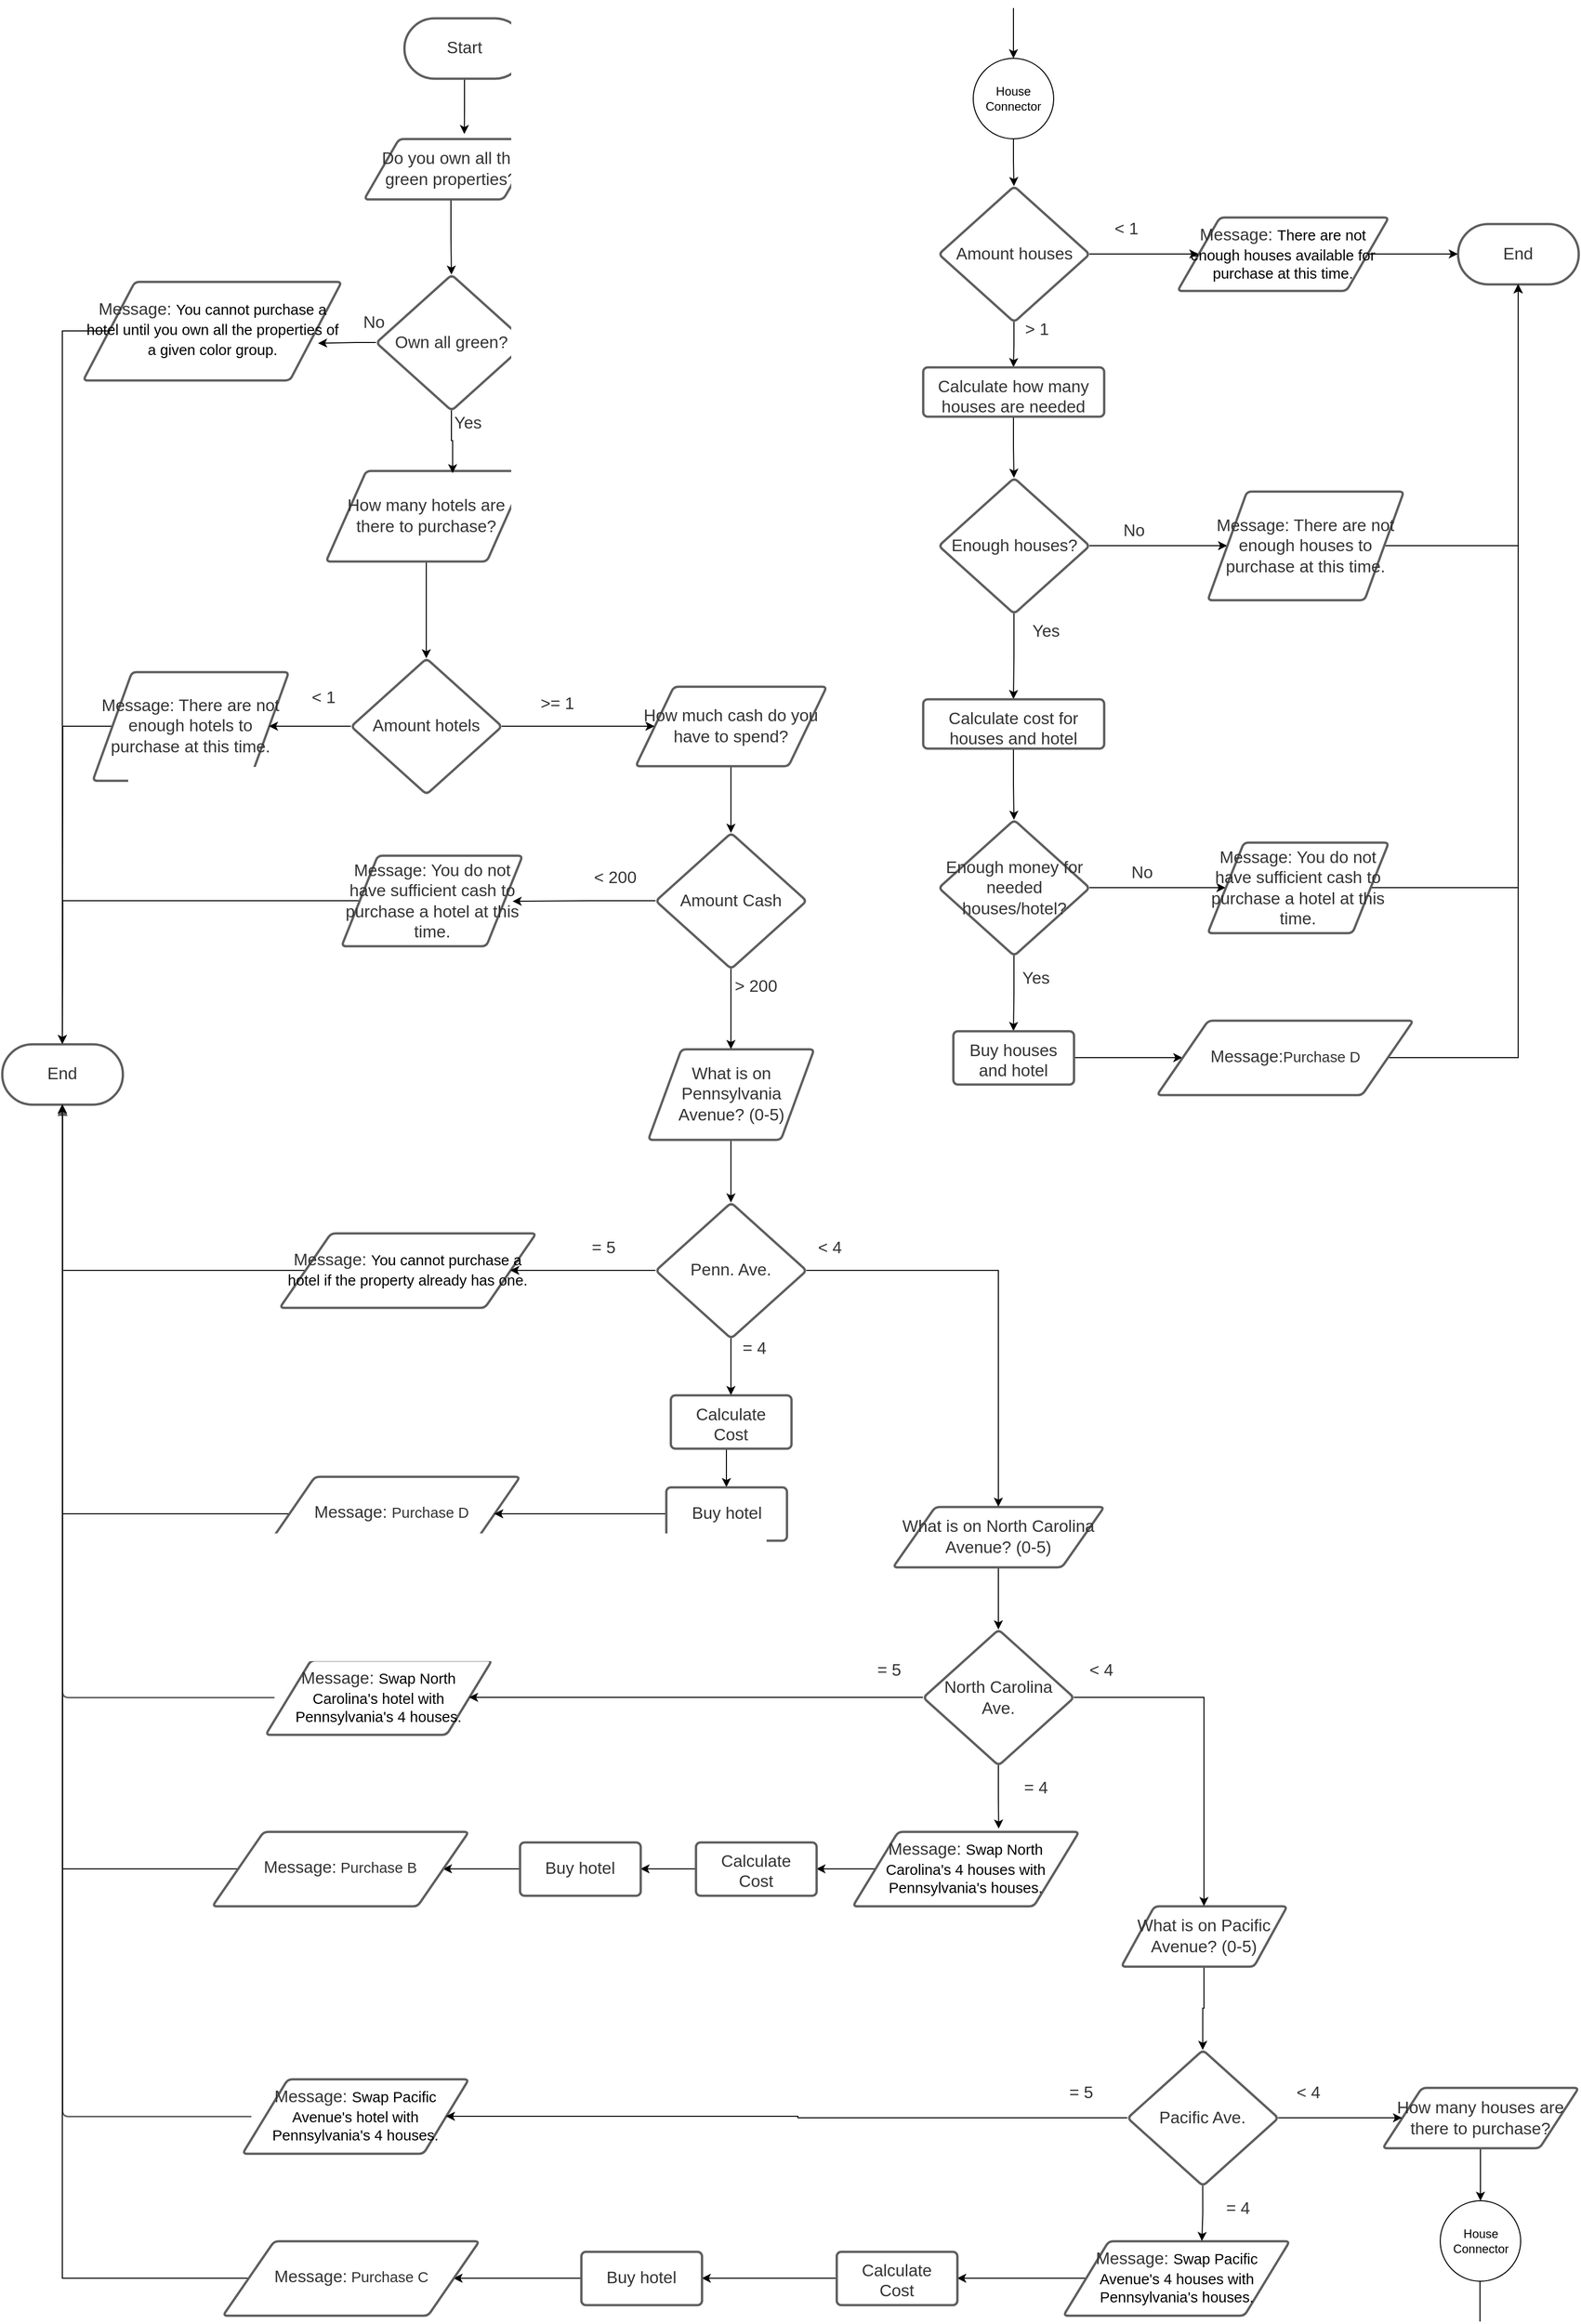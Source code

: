 <mxfile version="16.4.3" type="github">
  <diagram id="C5RBs43oDa-KdzZeNtuy" name="Page-1">
    <mxGraphModel dx="3195" dy="2537" grid="1" gridSize="10" guides="1" tooltips="1" connect="1" arrows="1" fold="1" page="1" pageScale="1" pageWidth="827" pageHeight="1169" math="0" shadow="0">
      <root>
        <mxCell id="WIyWlLk6GJQsqaUBKTNV-0" />
        <mxCell id="WIyWlLk6GJQsqaUBKTNV-1" parent="WIyWlLk6GJQsqaUBKTNV-0" />
        <mxCell id="KQ5omTvD-jRsE8OsYzOa-6" style="edgeStyle=orthogonalEdgeStyle;rounded=0;orthogonalLoop=1;jettySize=auto;html=1;exitX=0.5;exitY=1;exitDx=0;exitDy=0;entryX=0.577;entryY=-0.079;entryDx=0;entryDy=0;entryPerimeter=0;" edge="1" parent="WIyWlLk6GJQsqaUBKTNV-1" source="_lRPDXubaOkGiJBqrPie-2" target="_lRPDXubaOkGiJBqrPie-37">
          <mxGeometry relative="1" as="geometry" />
        </mxCell>
        <UserObject label="Start" lucidchartObjectId="~o4L6M-WGbOQ" id="_lRPDXubaOkGiJBqrPie-2">
          <mxCell style="html=1;overflow=block;blockSpacing=1;whiteSpace=wrap;rounded=1;arcSize=50;fontSize=16.7;fontColor=#333333;spacing=3.8;strokeColor=#5e5e5e;strokeOpacity=100;strokeWidth=2.3;" parent="WIyWlLk6GJQsqaUBKTNV-1" vertex="1">
            <mxGeometry x="410" y="-1140" width="120" height="60" as="geometry" />
          </mxCell>
        </UserObject>
        <mxCell id="KQ5omTvD-jRsE8OsYzOa-18" style="edgeStyle=orthogonalEdgeStyle;rounded=0;orthogonalLoop=1;jettySize=auto;html=1;exitX=0.5;exitY=1;exitDx=0;exitDy=0;entryX=0.5;entryY=0;entryDx=0;entryDy=0;" edge="1" parent="WIyWlLk6GJQsqaUBKTNV-1" source="_lRPDXubaOkGiJBqrPie-3" target="KQ5omTvD-jRsE8OsYzOa-13">
          <mxGeometry relative="1" as="geometry" />
        </mxCell>
        <UserObject label="How many hotels are there to purchase?" lucidchartObjectId="Rp4LjUylarVj" id="_lRPDXubaOkGiJBqrPie-3">
          <mxCell style="html=1;overflow=block;blockSpacing=1;whiteSpace=wrap;shape=parallelogram;perimeter=parallelogramPerimeter;anchorPointDirection=0;fontSize=16.7;fontColor=#333333;spacing=3.8;strokeColor=#5e5e5e;strokeOpacity=100;rounded=1;absoluteArcSize=1;arcSize=9;strokeWidth=2.3;" parent="WIyWlLk6GJQsqaUBKTNV-1" vertex="1">
            <mxGeometry x="332" y="-690" width="200" height="90" as="geometry" />
          </mxCell>
        </UserObject>
        <UserObject label="&amp;gt;= 1" lucidchartObjectId="Oq4LSkVbe2Wp" id="_lRPDXubaOkGiJBqrPie-5">
          <mxCell style="html=1;overflow=block;blockSpacing=1;whiteSpace=wrap;fontSize=16.7;fontColor=#333333;spacing=3.8;strokeOpacity=0;fillOpacity=0;rounded=1;absoluteArcSize=1;arcSize=9;fillColor=#ffffff;strokeWidth=2.3;" parent="WIyWlLk6GJQsqaUBKTNV-1" vertex="1">
            <mxGeometry x="525" y="-481" width="75" height="45" as="geometry" />
          </mxCell>
        </UserObject>
        <UserObject label="&amp;lt; 1" lucidchartObjectId="Wt4LL7ozciW3" id="_lRPDXubaOkGiJBqrPie-7">
          <mxCell style="html=1;overflow=block;blockSpacing=1;whiteSpace=wrap;fontSize=16.7;fontColor=#333333;spacing=3.8;strokeOpacity=0;fillOpacity=0;rounded=1;absoluteArcSize=1;arcSize=9;fillColor=#ffffff;strokeWidth=2.3;" parent="WIyWlLk6GJQsqaUBKTNV-1" vertex="1">
            <mxGeometry x="300" y="-487" width="60" height="45" as="geometry" />
          </mxCell>
        </UserObject>
        <mxCell id="KQ5omTvD-jRsE8OsYzOa-23" style="edgeStyle=orthogonalEdgeStyle;rounded=0;orthogonalLoop=1;jettySize=auto;html=1;exitX=0.5;exitY=1;exitDx=0;exitDy=0;entryX=0.5;entryY=0;entryDx=0;entryDy=0;" edge="1" parent="WIyWlLk6GJQsqaUBKTNV-1" source="_lRPDXubaOkGiJBqrPie-8" target="KQ5omTvD-jRsE8OsYzOa-20">
          <mxGeometry relative="1" as="geometry" />
        </mxCell>
        <UserObject label="How much cash do you have to spend?" lucidchartObjectId="Ou4Lvg8p30~v" id="_lRPDXubaOkGiJBqrPie-8">
          <mxCell style="html=1;overflow=block;blockSpacing=1;whiteSpace=wrap;shape=parallelogram;perimeter=parallelogramPerimeter;anchorPointDirection=0;fontSize=16.7;fontColor=#333333;spacing=3.8;strokeColor=#5e5e5e;strokeOpacity=100;rounded=1;absoluteArcSize=1;arcSize=9;strokeWidth=2.3;" parent="WIyWlLk6GJQsqaUBKTNV-1" vertex="1">
            <mxGeometry x="640" y="-475.5" width="190" height="79" as="geometry" />
          </mxCell>
        </UserObject>
        <mxCell id="KQ5omTvD-jRsE8OsYzOa-77" style="edgeStyle=orthogonalEdgeStyle;rounded=0;orthogonalLoop=1;jettySize=auto;html=1;exitX=0;exitY=0.5;exitDx=0;exitDy=0;" edge="1" parent="WIyWlLk6GJQsqaUBKTNV-1" source="_lRPDXubaOkGiJBqrPie-9">
          <mxGeometry relative="1" as="geometry">
            <mxPoint x="70" y="-110" as="targetPoint" />
          </mxGeometry>
        </mxCell>
        <UserObject label="Message: There are not enough hotels to purchase at this time. " lucidchartObjectId="Dv4LKWf5ZWHa" id="_lRPDXubaOkGiJBqrPie-9">
          <mxCell style="html=1;overflow=block;blockSpacing=1;whiteSpace=wrap;shape=parallelogram;perimeter=parallelogramPerimeter;anchorPointDirection=0;fontSize=16.7;fontColor=#333333;spacing=3.8;strokeColor=#5e5e5e;strokeOpacity=100;rounded=1;absoluteArcSize=1;arcSize=9;strokeWidth=2.3;" parent="WIyWlLk6GJQsqaUBKTNV-1" vertex="1">
            <mxGeometry x="100" y="-490" width="195" height="108" as="geometry" />
          </mxCell>
        </UserObject>
        <UserObject label="&amp;lt; 200" lucidchartObjectId="rx4Lw~XhoP5l" id="_lRPDXubaOkGiJBqrPie-11">
          <mxCell style="html=1;overflow=block;blockSpacing=1;whiteSpace=wrap;fontSize=16.7;fontColor=#333333;spacing=3.8;strokeOpacity=0;fillOpacity=0;rounded=1;absoluteArcSize=1;arcSize=9;fillColor=#ffffff;strokeWidth=2.3;" parent="WIyWlLk6GJQsqaUBKTNV-1" vertex="1">
            <mxGeometry x="590" y="-307.5" width="60" height="45" as="geometry" />
          </mxCell>
        </UserObject>
        <mxCell id="KQ5omTvD-jRsE8OsYzOa-78" style="edgeStyle=orthogonalEdgeStyle;rounded=0;orthogonalLoop=1;jettySize=auto;html=1;exitX=0;exitY=0.5;exitDx=0;exitDy=0;" edge="1" parent="WIyWlLk6GJQsqaUBKTNV-1" source="_lRPDXubaOkGiJBqrPie-12">
          <mxGeometry relative="1" as="geometry">
            <mxPoint x="70" y="-120" as="targetPoint" />
          </mxGeometry>
        </mxCell>
        <UserObject label="Message: You do not have sufficient cash to purchase a hotel at this time." lucidchartObjectId="Vx4LDHK.OHw_" id="_lRPDXubaOkGiJBqrPie-12">
          <mxCell style="html=1;overflow=block;blockSpacing=1;whiteSpace=wrap;shape=parallelogram;perimeter=parallelogramPerimeter;anchorPointDirection=0;fontSize=16.7;fontColor=#333333;spacing=3.8;strokeColor=#5e5e5e;strokeOpacity=100;rounded=1;absoluteArcSize=1;arcSize=9;strokeWidth=2.3;" parent="WIyWlLk6GJQsqaUBKTNV-1" vertex="1">
            <mxGeometry x="347.5" y="-307.5" width="180" height="90" as="geometry" />
          </mxCell>
        </UserObject>
        <UserObject label="End" lucidchartObjectId="qz4LQU1yMvFs" id="_lRPDXubaOkGiJBqrPie-13">
          <mxCell style="html=1;overflow=block;blockSpacing=1;whiteSpace=wrap;rounded=1;arcSize=50;fontSize=16.7;fontColor=#333333;spacing=3.8;strokeColor=#5e5e5e;strokeOpacity=100;strokeWidth=2.3;" parent="WIyWlLk6GJQsqaUBKTNV-1" vertex="1">
            <mxGeometry x="1458" y="-935.5" width="120" height="60" as="geometry" />
          </mxCell>
        </UserObject>
        <UserObject label="&amp;gt; 200" lucidchartObjectId="dA4LQXGuhgzW" id="_lRPDXubaOkGiJBqrPie-15">
          <mxCell style="html=1;overflow=block;blockSpacing=1;whiteSpace=wrap;fontSize=16.7;fontColor=#333333;spacing=3.8;strokeOpacity=0;fillOpacity=0;rounded=1;absoluteArcSize=1;arcSize=9;fillColor=#ffffff;strokeWidth=2.3;" parent="WIyWlLk6GJQsqaUBKTNV-1" vertex="1">
            <mxGeometry x="730" y="-200" width="60" height="45" as="geometry" />
          </mxCell>
        </UserObject>
        <mxCell id="KQ5omTvD-jRsE8OsYzOa-30" style="edgeStyle=orthogonalEdgeStyle;rounded=0;orthogonalLoop=1;jettySize=auto;html=1;exitX=0.5;exitY=1;exitDx=0;exitDy=0;entryX=0.5;entryY=0;entryDx=0;entryDy=0;" edge="1" parent="WIyWlLk6GJQsqaUBKTNV-1" source="_lRPDXubaOkGiJBqrPie-16" target="KQ5omTvD-jRsE8OsYzOa-29">
          <mxGeometry relative="1" as="geometry" />
        </mxCell>
        <UserObject label="What is on Pennsylvania Avenue? (0-5)" lucidchartObjectId="FC4LYpZkh8p0" id="_lRPDXubaOkGiJBqrPie-16">
          <mxCell style="html=1;overflow=block;blockSpacing=1;whiteSpace=wrap;shape=parallelogram;perimeter=parallelogramPerimeter;anchorPointDirection=0;fontSize=16.7;fontColor=#333333;spacing=3.8;strokeColor=#5e5e5e;strokeOpacity=100;rounded=1;absoluteArcSize=1;arcSize=9;strokeWidth=2.3;" parent="WIyWlLk6GJQsqaUBKTNV-1" vertex="1">
            <mxGeometry x="652.5" y="-115" width="165" height="90" as="geometry" />
          </mxCell>
        </UserObject>
        <UserObject label="= 5" lucidchartObjectId="~E4Lz~qui-K~" id="_lRPDXubaOkGiJBqrPie-18">
          <mxCell style="html=1;overflow=block;blockSpacing=1;whiteSpace=wrap;fontSize=16.7;fontColor=#333333;spacing=3.8;strokeOpacity=0;fillOpacity=0;rounded=1;absoluteArcSize=1;arcSize=9;fillColor=#ffffff;strokeWidth=2.3;" parent="WIyWlLk6GJQsqaUBKTNV-1" vertex="1">
            <mxGeometry x="586" y="60" width="45" height="45" as="geometry" />
          </mxCell>
        </UserObject>
        <mxCell id="KQ5omTvD-jRsE8OsYzOa-71" style="edgeStyle=orthogonalEdgeStyle;rounded=0;orthogonalLoop=1;jettySize=auto;html=1;exitX=0;exitY=0.5;exitDx=0;exitDy=0;entryX=0.5;entryY=1;entryDx=0;entryDy=0;" edge="1" parent="WIyWlLk6GJQsqaUBKTNV-1" source="_lRPDXubaOkGiJBqrPie-19" target="_lRPDXubaOkGiJBqrPie-21">
          <mxGeometry relative="1" as="geometry" />
        </mxCell>
        <UserObject label="&lt;div style=&quot;display: flex; justify-content: center; text-align: center; align-items: baseline; font-size: 0; line-height: 1.25;margin-top: -2px;&quot;&gt;&lt;span&gt;&lt;span style=&quot;font-size:16.7px;color:#333333;&quot;&gt;Message: &lt;/span&gt;&lt;span style=&quot;font-size:14.7px;color:#000000;&quot;&gt;You cannot purchase a hotel if the property already has one.&lt;/span&gt;&lt;/span&gt;&lt;/div&gt;" lucidchartObjectId="HF4LeiOFwFbh" id="_lRPDXubaOkGiJBqrPie-19">
          <mxCell style="html=1;overflow=block;blockSpacing=1;whiteSpace=wrap;shape=parallelogram;perimeter=parallelogramPerimeter;anchorPointDirection=0;fontSize=13;spacing=3.8;strokeColor=#5e5e5e;strokeOpacity=100;rounded=1;absoluteArcSize=1;arcSize=9;strokeWidth=2.3;" parent="WIyWlLk6GJQsqaUBKTNV-1" vertex="1">
            <mxGeometry x="286" y="68" width="255" height="74" as="geometry" />
          </mxCell>
        </UserObject>
        <UserObject label="End" lucidchartObjectId="nH4L8dnZnaOt" id="_lRPDXubaOkGiJBqrPie-21">
          <mxCell style="html=1;overflow=block;blockSpacing=1;whiteSpace=wrap;rounded=1;arcSize=50;fontSize=16.7;fontColor=#333333;spacing=3.8;strokeColor=#5e5e5e;strokeOpacity=100;strokeWidth=2.3;" parent="WIyWlLk6GJQsqaUBKTNV-1" vertex="1">
            <mxGeometry x="10" y="-120" width="120" height="60" as="geometry" />
          </mxCell>
        </UserObject>
        <UserObject label="&amp;lt; 4" lucidchartObjectId="yM4L.58mUx7Q" id="_lRPDXubaOkGiJBqrPie-22">
          <mxCell style="html=1;overflow=block;blockSpacing=1;whiteSpace=wrap;fontSize=16.7;fontColor=#333333;spacing=3.8;strokeOpacity=0;fillOpacity=0;rounded=1;absoluteArcSize=1;arcSize=9;fillColor=#ffffff;strokeWidth=2.3;" parent="WIyWlLk6GJQsqaUBKTNV-1" vertex="1">
            <mxGeometry x="811" y="60" width="45" height="45" as="geometry" />
          </mxCell>
        </UserObject>
        <mxCell id="KQ5omTvD-jRsE8OsYzOa-37" style="edgeStyle=orthogonalEdgeStyle;rounded=0;orthogonalLoop=1;jettySize=auto;html=1;exitX=0.5;exitY=1;exitDx=0;exitDy=0;entryX=0.5;entryY=0;entryDx=0;entryDy=0;" edge="1" parent="WIyWlLk6GJQsqaUBKTNV-1" source="_lRPDXubaOkGiJBqrPie-23" target="KQ5omTvD-jRsE8OsYzOa-35">
          <mxGeometry relative="1" as="geometry" />
        </mxCell>
        <UserObject label="What is on North Carolina Avenue? (0-5)" lucidchartObjectId="TM4L3.c89rMN" id="_lRPDXubaOkGiJBqrPie-23">
          <mxCell style="html=1;overflow=block;blockSpacing=1;whiteSpace=wrap;shape=parallelogram;perimeter=parallelogramPerimeter;anchorPointDirection=0;fontSize=16.7;fontColor=#333333;spacing=3.8;strokeColor=#5e5e5e;strokeOpacity=100;rounded=1;absoluteArcSize=1;arcSize=9;strokeWidth=2.3;" parent="WIyWlLk6GJQsqaUBKTNV-1" vertex="1">
            <mxGeometry x="896" y="340" width="210" height="60" as="geometry" />
          </mxCell>
        </UserObject>
        <UserObject label="= 5" lucidchartObjectId="6O4LAdR3..Qr" id="_lRPDXubaOkGiJBqrPie-26">
          <mxCell style="html=1;overflow=block;blockSpacing=1;whiteSpace=wrap;fontSize=16.7;fontColor=#333333;spacing=3.8;strokeOpacity=0;fillOpacity=0;rounded=1;absoluteArcSize=1;arcSize=9;fillColor=#ffffff;strokeWidth=2.3;" parent="WIyWlLk6GJQsqaUBKTNV-1" vertex="1">
            <mxGeometry x="870" y="480" width="45" height="45" as="geometry" />
          </mxCell>
        </UserObject>
        <UserObject label="&lt;div style=&quot;display: flex; justify-content: center; text-align: center; align-items: baseline; font-size: 0; line-height: 1.25;margin-top: -2px;&quot;&gt;&lt;span&gt;&lt;span style=&quot;font-size:16.7px;color:#333333;&quot;&gt;Message: &lt;/span&gt;&lt;span style=&quot;font-size:14.7px;color:#000000;&quot;&gt;Swap North Carolina&#39;s hotel with Pennsylvania&#39;s 4 houses.&lt;/span&gt;&lt;/span&gt;&lt;/div&gt;" lucidchartObjectId="bP4LWqiYvdBs" id="_lRPDXubaOkGiJBqrPie-27">
          <mxCell style="html=1;overflow=block;blockSpacing=1;whiteSpace=wrap;shape=parallelogram;perimeter=parallelogramPerimeter;anchorPointDirection=0;fontSize=13;spacing=3.8;strokeColor=#5e5e5e;strokeOpacity=100;rounded=1;absoluteArcSize=1;arcSize=9;strokeWidth=2.3;" parent="WIyWlLk6GJQsqaUBKTNV-1" vertex="1">
            <mxGeometry x="272" y="492.5" width="225" height="74" as="geometry" />
          </mxCell>
        </UserObject>
        <UserObject label="" lucidchartObjectId="WQ4LgLNBtmQ0" id="_lRPDXubaOkGiJBqrPie-28">
          <mxCell style="html=1;jettySize=18;whiteSpace=wrap;fontSize=13;strokeColor=#5E5E5E;strokeWidth=1.5;rounded=1;arcSize=12;edgeStyle=orthogonalEdgeStyle;startArrow=none;endArrow=block;endFill=1;exitX=0.039;exitY=0.5;exitPerimeter=0;entryX=0.5;entryY=1.019;entryPerimeter=0;" parent="WIyWlLk6GJQsqaUBKTNV-1" source="_lRPDXubaOkGiJBqrPie-27" target="_lRPDXubaOkGiJBqrPie-21" edge="1">
            <mxGeometry width="100" height="100" relative="1" as="geometry">
              <Array as="points" />
            </mxGeometry>
          </mxCell>
        </UserObject>
        <UserObject label="= 4" lucidchartObjectId="mR4L8MmEPXn5" id="_lRPDXubaOkGiJBqrPie-29">
          <mxCell style="html=1;overflow=block;blockSpacing=1;whiteSpace=wrap;fontSize=16.7;fontColor=#333333;spacing=3.8;strokeOpacity=0;fillOpacity=0;rounded=1;absoluteArcSize=1;arcSize=9;fillColor=#ffffff;strokeWidth=2.3;" parent="WIyWlLk6GJQsqaUBKTNV-1" vertex="1">
            <mxGeometry x="736" y="160" width="45" height="45" as="geometry" />
          </mxCell>
        </UserObject>
        <UserObject label="= 4" lucidchartObjectId="ZR4LKjGNUCcw" id="_lRPDXubaOkGiJBqrPie-30">
          <mxCell style="html=1;overflow=block;blockSpacing=1;whiteSpace=wrap;fontSize=16.7;fontColor=#333333;spacing=3.8;strokeOpacity=0;fillOpacity=0;rounded=1;absoluteArcSize=1;arcSize=9;fillColor=#ffffff;strokeWidth=2.3;" parent="WIyWlLk6GJQsqaUBKTNV-1" vertex="1">
            <mxGeometry x="1016" y="597" width="45" height="45" as="geometry" />
          </mxCell>
        </UserObject>
        <mxCell id="KQ5omTvD-jRsE8OsYzOa-44" style="edgeStyle=orthogonalEdgeStyle;rounded=0;orthogonalLoop=1;jettySize=auto;html=1;exitX=0.5;exitY=1;exitDx=0;exitDy=0;entryX=0.5;entryY=0;entryDx=0;entryDy=0;" edge="1" parent="WIyWlLk6GJQsqaUBKTNV-1" source="_lRPDXubaOkGiJBqrPie-31" target="KQ5omTvD-jRsE8OsYzOa-42">
          <mxGeometry relative="1" as="geometry" />
        </mxCell>
        <UserObject label="What is on Pacific Avenue? (0-5)" lucidchartObjectId="hS4LPWBagRwf" id="_lRPDXubaOkGiJBqrPie-31">
          <mxCell style="html=1;overflow=block;blockSpacing=1;whiteSpace=wrap;shape=parallelogram;perimeter=parallelogramPerimeter;anchorPointDirection=0;fontSize=16.7;fontColor=#333333;spacing=3.8;strokeColor=#5e5e5e;strokeOpacity=100;rounded=1;absoluteArcSize=1;arcSize=9;strokeWidth=2.3;" parent="WIyWlLk6GJQsqaUBKTNV-1" vertex="1">
            <mxGeometry x="1123" y="737" width="165" height="60" as="geometry" />
          </mxCell>
        </UserObject>
        <UserObject label="= 5" lucidchartObjectId="BT4LRs4Xe~HY" id="_lRPDXubaOkGiJBqrPie-34">
          <mxCell style="html=1;overflow=block;blockSpacing=1;whiteSpace=wrap;fontSize=16.7;fontColor=#333333;spacing=3.8;strokeOpacity=0;fillOpacity=0;rounded=1;absoluteArcSize=1;arcSize=9;fillColor=#ffffff;strokeWidth=2.3;" parent="WIyWlLk6GJQsqaUBKTNV-1" vertex="1">
            <mxGeometry x="1061" y="900" width="45" height="45" as="geometry" />
          </mxCell>
        </UserObject>
        <UserObject label="&lt;div style=&quot;display: flex; justify-content: center; text-align: center; align-items: baseline; font-size: 0; line-height: 1.25;margin-top: -2px;&quot;&gt;&lt;span&gt;&lt;span style=&quot;font-size:16.7px;color:#333333;&quot;&gt;Message: &lt;/span&gt;&lt;span style=&quot;font-size:14.7px;color:#000000;&quot;&gt;Swap Pacific Avenue&#39;s hotel with Pennsylvania&#39;s 4 houses.&lt;/span&gt;&lt;/span&gt;&lt;/div&gt;" lucidchartObjectId="ST4LfMOp6yFG" id="_lRPDXubaOkGiJBqrPie-35">
          <mxCell style="html=1;overflow=block;blockSpacing=1;whiteSpace=wrap;shape=parallelogram;perimeter=parallelogramPerimeter;anchorPointDirection=0;fontSize=13;spacing=3.8;strokeColor=#5e5e5e;strokeOpacity=100;rounded=1;absoluteArcSize=1;arcSize=9;strokeWidth=2.3;" parent="WIyWlLk6GJQsqaUBKTNV-1" vertex="1">
            <mxGeometry x="249" y="909" width="225" height="74" as="geometry" />
          </mxCell>
        </UserObject>
        <UserObject label="" lucidchartObjectId="AU4LGANa3ut-" id="_lRPDXubaOkGiJBqrPie-36">
          <mxCell style="html=1;jettySize=18;whiteSpace=wrap;fontSize=13;strokeColor=#5E5E5E;strokeWidth=1.5;rounded=1;arcSize=12;edgeStyle=orthogonalEdgeStyle;startArrow=none;endArrow=block;endFill=1;exitX=0.039;exitY=0.5;exitPerimeter=0;entryX=0.5;entryY=1.019;entryPerimeter=0;" parent="WIyWlLk6GJQsqaUBKTNV-1" source="_lRPDXubaOkGiJBqrPie-35" target="_lRPDXubaOkGiJBqrPie-21" edge="1">
            <mxGeometry width="100" height="100" relative="1" as="geometry">
              <Array as="points" />
            </mxGeometry>
          </mxCell>
        </UserObject>
        <mxCell id="KQ5omTvD-jRsE8OsYzOa-5" style="edgeStyle=orthogonalEdgeStyle;rounded=0;orthogonalLoop=1;jettySize=auto;html=1;exitX=0.5;exitY=1;exitDx=0;exitDy=0;entryX=0.5;entryY=0;entryDx=0;entryDy=0;" edge="1" parent="WIyWlLk6GJQsqaUBKTNV-1" source="_lRPDXubaOkGiJBqrPie-37" target="KQ5omTvD-jRsE8OsYzOa-2">
          <mxGeometry relative="1" as="geometry" />
        </mxCell>
        <UserObject label="Do you own all the green properties?" lucidchartObjectId="HW4Lkh2LwaZQ" id="_lRPDXubaOkGiJBqrPie-37">
          <mxCell style="html=1;overflow=block;blockSpacing=1;whiteSpace=wrap;shape=parallelogram;perimeter=parallelogramPerimeter;anchorPointDirection=0;fontSize=16.7;fontColor=#333333;spacing=3.8;strokeColor=#5e5e5e;strokeOpacity=100;rounded=1;absoluteArcSize=1;arcSize=9;strokeWidth=2.3;" parent="WIyWlLk6GJQsqaUBKTNV-1" vertex="1">
            <mxGeometry x="370" y="-1020" width="173" height="60" as="geometry" />
          </mxCell>
        </UserObject>
        <UserObject label="Yes" lucidchartObjectId="1X4LnkMYXIVd" id="_lRPDXubaOkGiJBqrPie-40">
          <mxCell style="html=1;overflow=block;blockSpacing=1;whiteSpace=wrap;fontSize=16.7;fontColor=#333333;spacing=3.8;strokeOpacity=0;fillOpacity=0;rounded=1;absoluteArcSize=1;arcSize=9;fillColor=#ffffff;strokeWidth=2.3;" parent="WIyWlLk6GJQsqaUBKTNV-1" vertex="1">
            <mxGeometry x="450" y="-760" width="47" height="45" as="geometry" />
          </mxCell>
        </UserObject>
        <mxCell id="KQ5omTvD-jRsE8OsYzOa-76" style="edgeStyle=orthogonalEdgeStyle;rounded=0;orthogonalLoop=1;jettySize=auto;html=1;exitX=0;exitY=0.5;exitDx=0;exitDy=0;entryX=0.5;entryY=0;entryDx=0;entryDy=0;" edge="1" parent="WIyWlLk6GJQsqaUBKTNV-1" source="_lRPDXubaOkGiJBqrPie-41" target="_lRPDXubaOkGiJBqrPie-21">
          <mxGeometry relative="1" as="geometry">
            <Array as="points">
              <mxPoint x="70" y="-829" />
            </Array>
          </mxGeometry>
        </mxCell>
        <UserObject label="&lt;div style=&quot;display: flex ; justify-content: center ; text-align: center ; align-items: baseline ; line-height: 1.25 ; margin-top: -2px ; font-size: 0px&quot;&gt;&lt;span&gt;&lt;span style=&quot;font-size: 16.7px ; color: #333333&quot;&gt;Message: &lt;/span&gt;&lt;span style=&quot;font-size: 14.7px ; color: #000000&quot;&gt;You cannot purchase a hotel until you own all the properties of a given color group.&lt;/span&gt;&lt;span style=&quot;font-size: 16.7px ; color: #333333&quot;&gt; &lt;/span&gt;&lt;/span&gt;&lt;/div&gt;" lucidchartObjectId="iY4LASc_hPoN" id="_lRPDXubaOkGiJBqrPie-41">
          <mxCell style="html=1;overflow=block;blockSpacing=1;whiteSpace=wrap;shape=parallelogram;perimeter=parallelogramPerimeter;anchorPointDirection=0;fontSize=13;spacing=3.8;strokeColor=#5e5e5e;strokeOpacity=100;rounded=1;absoluteArcSize=1;arcSize=9;strokeWidth=2.3;" parent="WIyWlLk6GJQsqaUBKTNV-1" vertex="1">
            <mxGeometry x="90.5" y="-878" width="257" height="98" as="geometry" />
          </mxCell>
        </UserObject>
        <mxCell id="_lRPDXubaOkGiJBqrPie-93" style="edgeStyle=orthogonalEdgeStyle;rounded=0;orthogonalLoop=1;jettySize=auto;html=1;exitX=0.5;exitY=1;exitDx=0;exitDy=0;entryX=0.5;entryY=0;entryDx=0;entryDy=0;startArrow=none;" parent="WIyWlLk6GJQsqaUBKTNV-1" source="KQ5omTvD-jRsE8OsYzOa-50" target="_lRPDXubaOkGiJBqrPie-51" edge="1">
          <mxGeometry relative="1" as="geometry" />
        </mxCell>
        <mxCell id="KQ5omTvD-jRsE8OsYzOa-81" style="edgeStyle=orthogonalEdgeStyle;rounded=0;orthogonalLoop=1;jettySize=auto;html=1;exitX=0.5;exitY=1;exitDx=0;exitDy=0;entryX=0.5;entryY=0;entryDx=0;entryDy=0;" edge="1" parent="WIyWlLk6GJQsqaUBKTNV-1" source="_lRPDXubaOkGiJBqrPie-46" target="KQ5omTvD-jRsE8OsYzOa-80">
          <mxGeometry relative="1" as="geometry" />
        </mxCell>
        <UserObject label="How many houses are there to purchase?" lucidchartObjectId="j64LscKjL9Q9" id="_lRPDXubaOkGiJBqrPie-46">
          <mxCell style="html=1;overflow=block;blockSpacing=1;whiteSpace=wrap;shape=parallelogram;perimeter=parallelogramPerimeter;anchorPointDirection=0;fontSize=16.7;fontColor=#333333;spacing=3.8;strokeColor=#5e5e5e;strokeOpacity=100;rounded=1;absoluteArcSize=1;arcSize=9;strokeWidth=2.3;" parent="WIyWlLk6GJQsqaUBKTNV-1" vertex="1">
            <mxGeometry x="1383" y="917.5" width="195" height="60" as="geometry" />
          </mxCell>
        </UserObject>
        <UserObject label="&amp;lt; 1" lucidchartObjectId="974L2uTd8zk2" id="_lRPDXubaOkGiJBqrPie-49">
          <mxCell style="html=1;overflow=block;blockSpacing=1;whiteSpace=wrap;fontSize=16.7;fontColor=#333333;spacing=3.8;strokeOpacity=0;fillOpacity=0;rounded=1;absoluteArcSize=1;arcSize=9;fillColor=#ffffff;strokeWidth=2.3;" parent="WIyWlLk6GJQsqaUBKTNV-1" vertex="1">
            <mxGeometry x="1106" y="-953" width="45" height="45" as="geometry" />
          </mxCell>
        </UserObject>
        <mxCell id="_lRPDXubaOkGiJBqrPie-128" style="edgeStyle=orthogonalEdgeStyle;rounded=0;orthogonalLoop=1;jettySize=auto;html=1;exitX=1;exitY=0.5;exitDx=0;exitDy=0;entryX=0;entryY=0.5;entryDx=0;entryDy=0;" parent="WIyWlLk6GJQsqaUBKTNV-1" source="_lRPDXubaOkGiJBqrPie-50" target="_lRPDXubaOkGiJBqrPie-13" edge="1">
          <mxGeometry relative="1" as="geometry" />
        </mxCell>
        <UserObject label="&lt;div style=&quot;display: flex; justify-content: center; text-align: center; align-items: baseline; font-size: 0; line-height: 1.25;margin-top: -2px;&quot;&gt;&lt;span&gt;&lt;span style=&quot;font-size:16.7px;color:#333333;&quot;&gt;Message: &lt;/span&gt;&lt;span style=&quot;font-size:14.7px;color:#000000;&quot;&gt;There are not enough houses available for purchase at this time.&lt;/span&gt;&lt;/span&gt;&lt;/div&gt;" lucidchartObjectId="R94LELzEKuZJ" id="_lRPDXubaOkGiJBqrPie-50">
          <mxCell style="html=1;overflow=block;blockSpacing=1;whiteSpace=wrap;shape=parallelogram;perimeter=parallelogramPerimeter;anchorPointDirection=0;fontSize=13;spacing=3.8;strokeColor=#5e5e5e;strokeOpacity=100;rounded=1;absoluteArcSize=1;arcSize=9;strokeWidth=2.3;" parent="WIyWlLk6GJQsqaUBKTNV-1" vertex="1">
            <mxGeometry x="1179" y="-942" width="210" height="73" as="geometry" />
          </mxCell>
        </UserObject>
        <mxCell id="_lRPDXubaOkGiJBqrPie-138" style="edgeStyle=orthogonalEdgeStyle;rounded=0;orthogonalLoop=1;jettySize=auto;html=1;exitX=0.5;exitY=1;exitDx=0;exitDy=0;entryX=0.5;entryY=0;entryDx=0;entryDy=0;" parent="WIyWlLk6GJQsqaUBKTNV-1" source="_lRPDXubaOkGiJBqrPie-51" target="_lRPDXubaOkGiJBqrPie-136" edge="1">
          <mxGeometry relative="1" as="geometry" />
        </mxCell>
        <UserObject label="Calculate how many houses are needed" lucidchartObjectId="b_4LEWO7Ig7." id="_lRPDXubaOkGiJBqrPie-51">
          <mxCell style="html=1;overflow=block;blockSpacing=1;whiteSpace=wrap;fontSize=16.7;fontColor=#333333;spacing=9;strokeColor=#5e5e5e;strokeOpacity=100;rounded=1;absoluteArcSize=1;arcSize=9;strokeWidth=2.3;" parent="WIyWlLk6GJQsqaUBKTNV-1" vertex="1">
            <mxGeometry x="926" y="-793" width="180" height="49" as="geometry" />
          </mxCell>
        </UserObject>
        <UserObject label="&amp;gt; 1" lucidchartObjectId="u.4L-PYsSXNK" id="_lRPDXubaOkGiJBqrPie-53">
          <mxCell style="html=1;overflow=block;blockSpacing=1;whiteSpace=wrap;fontSize=16.7;fontColor=#333333;spacing=3.8;strokeOpacity=0;fillOpacity=0;rounded=1;absoluteArcSize=1;arcSize=9;fillColor=#ffffff;strokeWidth=2.3;" parent="WIyWlLk6GJQsqaUBKTNV-1" vertex="1">
            <mxGeometry x="1016.5" y="-853" width="45" height="45" as="geometry" />
          </mxCell>
        </UserObject>
        <mxCell id="_lRPDXubaOkGiJBqrPie-67" style="edgeStyle=orthogonalEdgeStyle;rounded=0;orthogonalLoop=1;jettySize=auto;html=1;exitX=0.5;exitY=1;exitDx=0;exitDy=0;entryX=0.5;entryY=0;entryDx=0;entryDy=0;" parent="WIyWlLk6GJQsqaUBKTNV-1" source="_lRPDXubaOkGiJBqrPie-54" target="_lRPDXubaOkGiJBqrPie-62" edge="1">
          <mxGeometry relative="1" as="geometry" />
        </mxCell>
        <mxCell id="_lRPDXubaOkGiJBqrPie-131" style="edgeStyle=orthogonalEdgeStyle;rounded=0;orthogonalLoop=1;jettySize=auto;html=1;exitX=1;exitY=0.5;exitDx=0;exitDy=0;entryX=0;entryY=0.5;entryDx=0;entryDy=0;" parent="WIyWlLk6GJQsqaUBKTNV-1" source="_lRPDXubaOkGiJBqrPie-54" target="_lRPDXubaOkGiJBqrPie-56" edge="1">
          <mxGeometry relative="1" as="geometry" />
        </mxCell>
        <UserObject label="Enough money for needed houses/hotel?" lucidchartObjectId="~~4L5L9Enx6O" id="_lRPDXubaOkGiJBqrPie-54">
          <mxCell style="html=1;overflow=block;blockSpacing=1;whiteSpace=wrap;rhombus;fontSize=16.7;fontColor=#333333;spacing=3.8;strokeColor=#5e5e5e;strokeOpacity=100;rounded=1;absoluteArcSize=1;arcSize=9;strokeWidth=2.3;" parent="WIyWlLk6GJQsqaUBKTNV-1" vertex="1">
            <mxGeometry x="941.5" y="-343" width="150" height="135" as="geometry" />
          </mxCell>
        </UserObject>
        <mxCell id="_lRPDXubaOkGiJBqrPie-133" style="edgeStyle=orthogonalEdgeStyle;rounded=0;orthogonalLoop=1;jettySize=auto;html=1;exitX=1;exitY=0.5;exitDx=0;exitDy=0;entryX=0.5;entryY=1;entryDx=0;entryDy=0;" parent="WIyWlLk6GJQsqaUBKTNV-1" source="_lRPDXubaOkGiJBqrPie-56" target="_lRPDXubaOkGiJBqrPie-13" edge="1">
          <mxGeometry relative="1" as="geometry" />
        </mxCell>
        <UserObject label="Message: You do not have sufficient cash to purchase a hotel at this time." lucidchartObjectId="fc5LX6gvMbFi" id="_lRPDXubaOkGiJBqrPie-56">
          <mxCell style="html=1;overflow=block;blockSpacing=1;whiteSpace=wrap;shape=parallelogram;perimeter=parallelogramPerimeter;anchorPointDirection=0;fontSize=16.7;fontColor=#333333;spacing=3.8;strokeColor=#5e5e5e;strokeOpacity=100;rounded=1;absoluteArcSize=1;arcSize=9;strokeWidth=2.3;" parent="WIyWlLk6GJQsqaUBKTNV-1" vertex="1">
            <mxGeometry x="1209" y="-320.5" width="180" height="90" as="geometry" />
          </mxCell>
        </UserObject>
        <mxCell id="_lRPDXubaOkGiJBqrPie-145" style="edgeStyle=orthogonalEdgeStyle;rounded=0;orthogonalLoop=1;jettySize=auto;html=1;exitX=1;exitY=0.5;exitDx=0;exitDy=0;entryX=0;entryY=0.5;entryDx=0;entryDy=0;" parent="WIyWlLk6GJQsqaUBKTNV-1" source="_lRPDXubaOkGiJBqrPie-62" target="_lRPDXubaOkGiJBqrPie-84" edge="1">
          <mxGeometry relative="1" as="geometry" />
        </mxCell>
        <UserObject label="Buy houses and hotel" lucidchartObjectId="Nd5LoAFWj8a." id="_lRPDXubaOkGiJBqrPie-62">
          <mxCell style="html=1;overflow=block;blockSpacing=1;whiteSpace=wrap;fontSize=16.7;fontColor=#333333;spacing=9;strokeColor=#5e5e5e;strokeOpacity=100;rounded=1;absoluteArcSize=1;arcSize=9;strokeWidth=2.3;" parent="WIyWlLk6GJQsqaUBKTNV-1" vertex="1">
            <mxGeometry x="956" y="-133" width="120" height="53" as="geometry" />
          </mxCell>
        </UserObject>
        <mxCell id="KQ5omTvD-jRsE8OsYzOa-62" style="edgeStyle=orthogonalEdgeStyle;rounded=0;orthogonalLoop=1;jettySize=auto;html=1;exitX=0.5;exitY=1;exitDx=0;exitDy=0;entryX=0.5;entryY=0;entryDx=0;entryDy=0;" edge="1" parent="WIyWlLk6GJQsqaUBKTNV-1" source="_lRPDXubaOkGiJBqrPie-79" target="KQ5omTvD-jRsE8OsYzOa-59">
          <mxGeometry relative="1" as="geometry" />
        </mxCell>
        <UserObject label="Calculate Cost" lucidchartObjectId="Nd5LoAFWj8a." id="_lRPDXubaOkGiJBqrPie-79">
          <mxCell style="html=1;overflow=block;blockSpacing=1;whiteSpace=wrap;fontSize=16.7;fontColor=#333333;spacing=9;strokeColor=#5e5e5e;strokeOpacity=100;rounded=1;absoluteArcSize=1;arcSize=9;strokeWidth=2.3;" parent="WIyWlLk6GJQsqaUBKTNV-1" vertex="1">
            <mxGeometry x="675" y="229" width="120" height="53" as="geometry" />
          </mxCell>
        </UserObject>
        <mxCell id="KQ5omTvD-jRsE8OsYzOa-26" style="edgeStyle=orthogonalEdgeStyle;rounded=0;orthogonalLoop=1;jettySize=auto;html=1;exitX=0;exitY=0.5;exitDx=0;exitDy=0;entryX=0.5;entryY=1;entryDx=0;entryDy=0;" edge="1" parent="WIyWlLk6GJQsqaUBKTNV-1" source="_lRPDXubaOkGiJBqrPie-83" target="_lRPDXubaOkGiJBqrPie-21">
          <mxGeometry relative="1" as="geometry" />
        </mxCell>
        <UserObject label="&lt;div style=&quot;display: flex ; justify-content: center ; text-align: center ; align-items: baseline ; line-height: 1.25 ; margin-top: -2px&quot;&gt;&lt;span style=&quot;font-size: 16.7px ; color: rgb(51 , 51 , 51)&quot;&gt;Message:&amp;nbsp;&lt;/span&gt;&lt;span style=&quot;color: rgb(51 , 51 , 51)&quot;&gt;&lt;span style=&quot;font-size: 14.7px&quot;&gt;Purchase D&lt;/span&gt;&lt;/span&gt;&lt;/div&gt;" lucidchartObjectId="HF4LeiOFwFbh" id="_lRPDXubaOkGiJBqrPie-83">
          <mxCell style="html=1;overflow=block;blockSpacing=1;whiteSpace=wrap;shape=parallelogram;perimeter=parallelogramPerimeter;anchorPointDirection=0;fontSize=13;spacing=3.8;strokeColor=#5e5e5e;strokeOpacity=100;rounded=1;absoluteArcSize=1;arcSize=9;strokeWidth=2.3;" parent="WIyWlLk6GJQsqaUBKTNV-1" vertex="1">
            <mxGeometry x="270" y="310" width="255" height="74" as="geometry" />
          </mxCell>
        </UserObject>
        <mxCell id="_lRPDXubaOkGiJBqrPie-135" style="edgeStyle=orthogonalEdgeStyle;rounded=0;orthogonalLoop=1;jettySize=auto;html=1;exitX=1;exitY=0.5;exitDx=0;exitDy=0;entryX=0.5;entryY=1;entryDx=0;entryDy=0;" parent="WIyWlLk6GJQsqaUBKTNV-1" source="_lRPDXubaOkGiJBqrPie-84" target="_lRPDXubaOkGiJBqrPie-13" edge="1">
          <mxGeometry relative="1" as="geometry" />
        </mxCell>
        <UserObject label="&lt;div style=&quot;display: flex ; justify-content: center ; text-align: center ; align-items: baseline ; line-height: 1.25 ; margin-top: -2px&quot;&gt;&lt;span style=&quot;font-size: 16.7px ; color: rgb(51 , 51 , 51)&quot;&gt;Message: &lt;/span&gt;&lt;span style=&quot;color: rgb(51 , 51 , 51)&quot;&gt;&lt;span style=&quot;font-size: 14.7px&quot;&gt;Purchase D&lt;/span&gt;&lt;/span&gt;&lt;/div&gt;" lucidchartObjectId="HF4LeiOFwFbh" id="_lRPDXubaOkGiJBqrPie-84">
          <mxCell style="html=1;overflow=block;blockSpacing=1;whiteSpace=wrap;shape=parallelogram;perimeter=parallelogramPerimeter;anchorPointDirection=0;fontSize=13;spacing=3.8;strokeColor=#5e5e5e;strokeOpacity=100;rounded=1;absoluteArcSize=1;arcSize=9;strokeWidth=2.3;" parent="WIyWlLk6GJQsqaUBKTNV-1" vertex="1">
            <mxGeometry x="1158.5" y="-143.5" width="255" height="74" as="geometry" />
          </mxCell>
        </UserObject>
        <mxCell id="KQ5omTvD-jRsE8OsYzOa-65" style="edgeStyle=orthogonalEdgeStyle;rounded=0;orthogonalLoop=1;jettySize=auto;html=1;exitX=0;exitY=0.5;exitDx=0;exitDy=0;entryX=1;entryY=0.5;entryDx=0;entryDy=0;" edge="1" parent="WIyWlLk6GJQsqaUBKTNV-1" source="_lRPDXubaOkGiJBqrPie-95" target="_lRPDXubaOkGiJBqrPie-98">
          <mxGeometry relative="1" as="geometry" />
        </mxCell>
        <UserObject label="&lt;div style=&quot;display: flex ; justify-content: center ; text-align: center ; align-items: baseline ; font-size: 0 ; line-height: 1.25 ; margin-top: -2px&quot;&gt;&lt;span&gt;&lt;span style=&quot;font-size: 16.7px ; color: #333333&quot;&gt;Message: &lt;/span&gt;&lt;span style=&quot;font-size: 14.7px ; color: #000000&quot;&gt;Swap North Carolina&#39;s 4 houses with Pennsylvania&#39;s houses.&lt;/span&gt;&lt;/span&gt;&lt;/div&gt;" lucidchartObjectId="bP4LWqiYvdBs" id="_lRPDXubaOkGiJBqrPie-95">
          <mxCell style="html=1;overflow=block;blockSpacing=1;whiteSpace=wrap;shape=parallelogram;perimeter=parallelogramPerimeter;anchorPointDirection=0;fontSize=13;spacing=3.8;strokeColor=#5e5e5e;strokeOpacity=100;rounded=1;absoluteArcSize=1;arcSize=9;strokeWidth=2.3;" parent="WIyWlLk6GJQsqaUBKTNV-1" vertex="1">
            <mxGeometry x="856" y="663" width="225" height="74" as="geometry" />
          </mxCell>
        </UserObject>
        <mxCell id="_lRPDXubaOkGiJBqrPie-102" style="edgeStyle=orthogonalEdgeStyle;rounded=0;orthogonalLoop=1;jettySize=auto;html=1;exitX=0;exitY=0.5;exitDx=0;exitDy=0;startArrow=none;" parent="WIyWlLk6GJQsqaUBKTNV-1" source="KQ5omTvD-jRsE8OsYzOa-56" target="_lRPDXubaOkGiJBqrPie-99" edge="1">
          <mxGeometry relative="1" as="geometry" />
        </mxCell>
        <mxCell id="KQ5omTvD-jRsE8OsYzOa-66" style="edgeStyle=orthogonalEdgeStyle;rounded=0;orthogonalLoop=1;jettySize=auto;html=1;exitX=0;exitY=0.5;exitDx=0;exitDy=0;entryX=1;entryY=0.5;entryDx=0;entryDy=0;" edge="1" parent="WIyWlLk6GJQsqaUBKTNV-1" source="_lRPDXubaOkGiJBqrPie-98" target="KQ5omTvD-jRsE8OsYzOa-56">
          <mxGeometry relative="1" as="geometry" />
        </mxCell>
        <UserObject label="Calculate Cost" lucidchartObjectId="Nd5LoAFWj8a." id="_lRPDXubaOkGiJBqrPie-98">
          <mxCell style="html=1;overflow=block;blockSpacing=1;whiteSpace=wrap;fontSize=16.7;fontColor=#333333;spacing=9;strokeColor=#5e5e5e;strokeOpacity=100;rounded=1;absoluteArcSize=1;arcSize=9;strokeWidth=2.3;" parent="WIyWlLk6GJQsqaUBKTNV-1" vertex="1">
            <mxGeometry x="700" y="673.5" width="120" height="53" as="geometry" />
          </mxCell>
        </UserObject>
        <mxCell id="_lRPDXubaOkGiJBqrPie-104" style="edgeStyle=orthogonalEdgeStyle;rounded=0;orthogonalLoop=1;jettySize=auto;html=1;exitX=0;exitY=0.5;exitDx=0;exitDy=0;entryX=0.5;entryY=1;entryDx=0;entryDy=0;" parent="WIyWlLk6GJQsqaUBKTNV-1" source="_lRPDXubaOkGiJBqrPie-99" target="_lRPDXubaOkGiJBqrPie-21" edge="1">
          <mxGeometry relative="1" as="geometry" />
        </mxCell>
        <UserObject label="&lt;div style=&quot;display: flex ; justify-content: center ; text-align: center ; align-items: baseline ; line-height: 1.25 ; margin-top: -2px&quot;&gt;&lt;span style=&quot;font-size: 16.7px ; color: rgb(51 , 51 , 51)&quot;&gt;Message: &lt;/span&gt;&lt;span style=&quot;color: rgb(51 , 51 , 51)&quot;&gt;&lt;span style=&quot;font-size: 14.7px&quot;&gt;&amp;nbsp;Purchase B&lt;/span&gt;&lt;/span&gt;&lt;/div&gt;" lucidchartObjectId="HF4LeiOFwFbh" id="_lRPDXubaOkGiJBqrPie-99">
          <mxCell style="html=1;overflow=block;blockSpacing=1;whiteSpace=wrap;shape=parallelogram;perimeter=parallelogramPerimeter;anchorPointDirection=0;fontSize=13;spacing=3.8;strokeColor=#5e5e5e;strokeOpacity=100;rounded=1;absoluteArcSize=1;arcSize=9;strokeWidth=2.3;" parent="WIyWlLk6GJQsqaUBKTNV-1" vertex="1">
            <mxGeometry x="219" y="663" width="255" height="74" as="geometry" />
          </mxCell>
        </UserObject>
        <UserObject label="&amp;lt; 4" lucidchartObjectId="yM4L.58mUx7Q" id="_lRPDXubaOkGiJBqrPie-108">
          <mxCell style="html=1;overflow=block;blockSpacing=1;whiteSpace=wrap;fontSize=16.7;fontColor=#333333;spacing=3.8;strokeOpacity=0;fillOpacity=0;rounded=1;absoluteArcSize=1;arcSize=9;fillColor=#ffffff;strokeWidth=2.3;" parent="WIyWlLk6GJQsqaUBKTNV-1" vertex="1">
            <mxGeometry x="1081" y="480" width="45" height="45" as="geometry" />
          </mxCell>
        </UserObject>
        <mxCell id="_lRPDXubaOkGiJBqrPie-121" style="edgeStyle=orthogonalEdgeStyle;rounded=0;orthogonalLoop=1;jettySize=auto;html=1;exitX=0;exitY=0.5;exitDx=0;exitDy=0;entryX=1;entryY=0.5;entryDx=0;entryDy=0;" parent="WIyWlLk6GJQsqaUBKTNV-1" source="_lRPDXubaOkGiJBqrPie-115" target="_lRPDXubaOkGiJBqrPie-120" edge="1">
          <mxGeometry relative="1" as="geometry">
            <mxPoint x="805.5" y="1107.588" as="targetPoint" />
          </mxGeometry>
        </mxCell>
        <UserObject label="&lt;div style=&quot;display: flex ; justify-content: center ; text-align: center ; align-items: baseline ; font-size: 0 ; line-height: 1.25 ; margin-top: -2px&quot;&gt;&lt;span&gt;&lt;span style=&quot;font-size: 16.7px ; color: #333333&quot;&gt;Message: &lt;/span&gt;&lt;span style=&quot;font-size: 14.7px ; color: #000000&quot;&gt;Swap Pacific Avenue&#39;s 4 houses with Pennsylvania&#39;s houses.&lt;/span&gt;&lt;/span&gt;&lt;/div&gt;" lucidchartObjectId="bP4LWqiYvdBs" id="_lRPDXubaOkGiJBqrPie-115">
          <mxCell style="html=1;overflow=block;blockSpacing=1;whiteSpace=wrap;shape=parallelogram;perimeter=parallelogramPerimeter;anchorPointDirection=0;fontSize=13;spacing=3.8;strokeColor=#5e5e5e;strokeOpacity=100;rounded=1;absoluteArcSize=1;arcSize=9;strokeWidth=2.3;" parent="WIyWlLk6GJQsqaUBKTNV-1" vertex="1">
            <mxGeometry x="1065.5" y="1070" width="225" height="74" as="geometry" />
          </mxCell>
        </UserObject>
        <UserObject label="= 4" lucidchartObjectId="ZR4LKjGNUCcw" id="_lRPDXubaOkGiJBqrPie-118">
          <mxCell style="html=1;overflow=block;blockSpacing=1;whiteSpace=wrap;fontSize=16.7;fontColor=#333333;spacing=3.8;strokeOpacity=0;fillOpacity=0;rounded=1;absoluteArcSize=1;arcSize=9;fillColor=#ffffff;strokeWidth=2.3;" parent="WIyWlLk6GJQsqaUBKTNV-1" vertex="1">
            <mxGeometry x="1216.75" y="1015" width="45" height="45" as="geometry" />
          </mxCell>
        </UserObject>
        <mxCell id="_lRPDXubaOkGiJBqrPie-123" style="edgeStyle=orthogonalEdgeStyle;rounded=0;orthogonalLoop=1;jettySize=auto;html=1;exitX=0;exitY=0.5;exitDx=0;exitDy=0;startArrow=none;" parent="WIyWlLk6GJQsqaUBKTNV-1" source="KQ5omTvD-jRsE8OsYzOa-67" target="_lRPDXubaOkGiJBqrPie-122" edge="1">
          <mxGeometry relative="1" as="geometry" />
        </mxCell>
        <mxCell id="KQ5omTvD-jRsE8OsYzOa-69" style="edgeStyle=orthogonalEdgeStyle;rounded=0;orthogonalLoop=1;jettySize=auto;html=1;exitX=0;exitY=0.5;exitDx=0;exitDy=0;entryX=1;entryY=0.5;entryDx=0;entryDy=0;" edge="1" parent="WIyWlLk6GJQsqaUBKTNV-1" source="_lRPDXubaOkGiJBqrPie-120" target="KQ5omTvD-jRsE8OsYzOa-67">
          <mxGeometry relative="1" as="geometry" />
        </mxCell>
        <UserObject label="Calculate Cost" lucidchartObjectId="Nd5LoAFWj8a." id="_lRPDXubaOkGiJBqrPie-120">
          <mxCell style="html=1;overflow=block;blockSpacing=1;whiteSpace=wrap;fontSize=16.7;fontColor=#333333;spacing=9;strokeColor=#5e5e5e;strokeOpacity=100;rounded=1;absoluteArcSize=1;arcSize=9;strokeWidth=2.3;" parent="WIyWlLk6GJQsqaUBKTNV-1" vertex="1">
            <mxGeometry x="840" y="1080.5" width="120" height="53" as="geometry" />
          </mxCell>
        </UserObject>
        <mxCell id="_lRPDXubaOkGiJBqrPie-124" style="edgeStyle=orthogonalEdgeStyle;rounded=0;orthogonalLoop=1;jettySize=auto;html=1;exitX=0;exitY=0.5;exitDx=0;exitDy=0;entryX=0.5;entryY=1;entryDx=0;entryDy=0;" parent="WIyWlLk6GJQsqaUBKTNV-1" source="_lRPDXubaOkGiJBqrPie-122" target="_lRPDXubaOkGiJBqrPie-21" edge="1">
          <mxGeometry relative="1" as="geometry" />
        </mxCell>
        <UserObject label="&lt;div style=&quot;display: flex ; justify-content: center ; text-align: center ; align-items: baseline ; line-height: 1.25 ; margin-top: -2px&quot;&gt;&lt;span style=&quot;font-size: 16.7px ; color: rgb(51 , 51 , 51)&quot;&gt;Message: &lt;/span&gt;&lt;span style=&quot;color: rgb(51 , 51 , 51)&quot;&gt;&lt;span style=&quot;font-size: 14.7px&quot;&gt;&amp;nbsp;Purchase C&lt;/span&gt;&lt;/span&gt;&lt;/div&gt;" lucidchartObjectId="HF4LeiOFwFbh" id="_lRPDXubaOkGiJBqrPie-122">
          <mxCell style="html=1;overflow=block;blockSpacing=1;whiteSpace=wrap;shape=parallelogram;perimeter=parallelogramPerimeter;anchorPointDirection=0;fontSize=13;spacing=3.8;strokeColor=#5e5e5e;strokeOpacity=100;rounded=1;absoluteArcSize=1;arcSize=9;strokeWidth=2.3;" parent="WIyWlLk6GJQsqaUBKTNV-1" vertex="1">
            <mxGeometry x="229.5" y="1070" width="255" height="74" as="geometry" />
          </mxCell>
        </UserObject>
        <UserObject label="&amp;lt; 4" lucidchartObjectId="yM4L.58mUx7Q" id="_lRPDXubaOkGiJBqrPie-126">
          <mxCell style="html=1;overflow=block;blockSpacing=1;whiteSpace=wrap;fontSize=16.7;fontColor=#333333;spacing=3.8;strokeOpacity=0;fillOpacity=0;rounded=1;absoluteArcSize=1;arcSize=9;fillColor=#ffffff;strokeWidth=2.3;" parent="WIyWlLk6GJQsqaUBKTNV-1" vertex="1">
            <mxGeometry x="1286.75" y="900" width="45" height="45" as="geometry" />
          </mxCell>
        </UserObject>
        <UserObject label="No" lucidchartObjectId="wZ4L34amIiPW" id="_lRPDXubaOkGiJBqrPie-132">
          <mxCell style="html=1;overflow=block;blockSpacing=1;whiteSpace=wrap;fontSize=16.7;fontColor=#333333;spacing=3.8;strokeOpacity=0;fillOpacity=0;rounded=1;absoluteArcSize=1;arcSize=9;fillColor=#ffffff;strokeWidth=2.3;" parent="WIyWlLk6GJQsqaUBKTNV-1" vertex="1">
            <mxGeometry x="1114" y="-313" width="60" height="45" as="geometry" />
          </mxCell>
        </UserObject>
        <UserObject label="Yes" lucidchartObjectId="1X4LnkMYXIVd" id="_lRPDXubaOkGiJBqrPie-134">
          <mxCell style="html=1;overflow=block;blockSpacing=1;whiteSpace=wrap;fontSize=16.7;fontColor=#333333;spacing=3.8;strokeOpacity=0;fillOpacity=0;rounded=1;absoluteArcSize=1;arcSize=9;fillColor=#ffffff;strokeWidth=2.3;" parent="WIyWlLk6GJQsqaUBKTNV-1" vertex="1">
            <mxGeometry x="1014.5" y="-208" width="47" height="45" as="geometry" />
          </mxCell>
        </UserObject>
        <mxCell id="_lRPDXubaOkGiJBqrPie-140" style="edgeStyle=orthogonalEdgeStyle;rounded=0;orthogonalLoop=1;jettySize=auto;html=1;exitX=0.5;exitY=1;exitDx=0;exitDy=0;entryX=0.5;entryY=0;entryDx=0;entryDy=0;startArrow=none;" parent="WIyWlLk6GJQsqaUBKTNV-1" source="KQ5omTvD-jRsE8OsYzOa-53" target="_lRPDXubaOkGiJBqrPie-54" edge="1">
          <mxGeometry relative="1" as="geometry" />
        </mxCell>
        <mxCell id="_lRPDXubaOkGiJBqrPie-142" style="edgeStyle=orthogonalEdgeStyle;rounded=0;orthogonalLoop=1;jettySize=auto;html=1;exitX=1;exitY=0.5;exitDx=0;exitDy=0;entryX=0;entryY=0.5;entryDx=0;entryDy=0;" parent="WIyWlLk6GJQsqaUBKTNV-1" source="_lRPDXubaOkGiJBqrPie-136" target="_lRPDXubaOkGiJBqrPie-141" edge="1">
          <mxGeometry relative="1" as="geometry" />
        </mxCell>
        <mxCell id="KQ5omTvD-jRsE8OsYzOa-55" style="edgeStyle=orthogonalEdgeStyle;rounded=0;orthogonalLoop=1;jettySize=auto;html=1;exitX=0.5;exitY=1;exitDx=0;exitDy=0;entryX=0.5;entryY=0;entryDx=0;entryDy=0;" edge="1" parent="WIyWlLk6GJQsqaUBKTNV-1" source="_lRPDXubaOkGiJBqrPie-136" target="KQ5omTvD-jRsE8OsYzOa-53">
          <mxGeometry relative="1" as="geometry" />
        </mxCell>
        <UserObject label="Enough houses?" lucidchartObjectId="~~4L5L9Enx6O" id="_lRPDXubaOkGiJBqrPie-136">
          <mxCell style="html=1;overflow=block;blockSpacing=1;whiteSpace=wrap;rhombus;fontSize=16.7;fontColor=#333333;spacing=3.8;strokeColor=#5e5e5e;strokeOpacity=100;rounded=1;absoluteArcSize=1;arcSize=9;strokeWidth=2.3;" parent="WIyWlLk6GJQsqaUBKTNV-1" vertex="1">
            <mxGeometry x="941.5" y="-683" width="150" height="135" as="geometry" />
          </mxCell>
        </UserObject>
        <UserObject label="Yes" lucidchartObjectId="1X4LnkMYXIVd" id="_lRPDXubaOkGiJBqrPie-139">
          <mxCell style="html=1;overflow=block;blockSpacing=1;whiteSpace=wrap;fontSize=16.7;fontColor=#333333;spacing=3.8;strokeOpacity=0;fillOpacity=0;rounded=1;absoluteArcSize=1;arcSize=9;fillColor=#ffffff;strokeWidth=2.3;" parent="WIyWlLk6GJQsqaUBKTNV-1" vertex="1">
            <mxGeometry x="1024.5" y="-553" width="47" height="45" as="geometry" />
          </mxCell>
        </UserObject>
        <mxCell id="_lRPDXubaOkGiJBqrPie-144" style="edgeStyle=orthogonalEdgeStyle;rounded=0;orthogonalLoop=1;jettySize=auto;html=1;exitX=1;exitY=0.5;exitDx=0;exitDy=0;entryX=0.5;entryY=1;entryDx=0;entryDy=0;" parent="WIyWlLk6GJQsqaUBKTNV-1" source="_lRPDXubaOkGiJBqrPie-141" target="_lRPDXubaOkGiJBqrPie-13" edge="1">
          <mxGeometry relative="1" as="geometry" />
        </mxCell>
        <UserObject label="Message: There are not enough houses to purchase at this time. " lucidchartObjectId="Dv4LKWf5ZWHa" id="_lRPDXubaOkGiJBqrPie-141">
          <mxCell style="html=1;overflow=block;blockSpacing=1;whiteSpace=wrap;shape=parallelogram;perimeter=parallelogramPerimeter;anchorPointDirection=0;fontSize=16.7;fontColor=#333333;spacing=3.8;strokeColor=#5e5e5e;strokeOpacity=100;rounded=1;absoluteArcSize=1;arcSize=9;strokeWidth=2.3;" parent="WIyWlLk6GJQsqaUBKTNV-1" vertex="1">
            <mxGeometry x="1209" y="-669.5" width="195" height="108" as="geometry" />
          </mxCell>
        </UserObject>
        <UserObject label="No" lucidchartObjectId="wZ4L34amIiPW" id="_lRPDXubaOkGiJBqrPie-143">
          <mxCell style="html=1;overflow=block;blockSpacing=1;whiteSpace=wrap;fontSize=16.7;fontColor=#333333;spacing=3.8;strokeOpacity=0;fillOpacity=0;rounded=1;absoluteArcSize=1;arcSize=9;fillColor=#ffffff;strokeWidth=2.3;" parent="WIyWlLk6GJQsqaUBKTNV-1" vertex="1">
            <mxGeometry x="1106" y="-653" width="60" height="45" as="geometry" />
          </mxCell>
        </UserObject>
        <mxCell id="KQ5omTvD-jRsE8OsYzOa-4" style="edgeStyle=orthogonalEdgeStyle;rounded=0;orthogonalLoop=1;jettySize=auto;html=1;exitX=0.5;exitY=1;exitDx=0;exitDy=0;entryX=0.631;entryY=0.027;entryDx=0;entryDy=0;entryPerimeter=0;" edge="1" parent="WIyWlLk6GJQsqaUBKTNV-1" source="KQ5omTvD-jRsE8OsYzOa-2" target="_lRPDXubaOkGiJBqrPie-3">
          <mxGeometry relative="1" as="geometry" />
        </mxCell>
        <mxCell id="KQ5omTvD-jRsE8OsYzOa-12" style="edgeStyle=orthogonalEdgeStyle;rounded=0;orthogonalLoop=1;jettySize=auto;html=1;exitX=0;exitY=0.5;exitDx=0;exitDy=0;entryX=0.91;entryY=0.625;entryDx=0;entryDy=0;entryPerimeter=0;" edge="1" parent="WIyWlLk6GJQsqaUBKTNV-1" source="KQ5omTvD-jRsE8OsYzOa-2" target="_lRPDXubaOkGiJBqrPie-41">
          <mxGeometry relative="1" as="geometry" />
        </mxCell>
        <UserObject label="Own all green?" lucidchartObjectId="~~4L5L9Enx6O" id="KQ5omTvD-jRsE8OsYzOa-2">
          <mxCell style="html=1;overflow=block;blockSpacing=1;whiteSpace=wrap;rhombus;fontSize=16.7;fontColor=#333333;spacing=3.8;strokeColor=#5e5e5e;strokeOpacity=100;rounded=1;absoluteArcSize=1;arcSize=9;strokeWidth=2.3;" vertex="1" parent="WIyWlLk6GJQsqaUBKTNV-1">
            <mxGeometry x="382" y="-885" width="150" height="135" as="geometry" />
          </mxCell>
        </UserObject>
        <UserObject label="No" lucidchartObjectId="wZ4L34amIiPW" id="KQ5omTvD-jRsE8OsYzOa-11">
          <mxCell style="html=1;overflow=block;blockSpacing=1;whiteSpace=wrap;fontSize=16.7;fontColor=#333333;spacing=3.8;strokeOpacity=0;fillOpacity=0;rounded=1;absoluteArcSize=1;arcSize=9;fillColor=#ffffff;strokeWidth=2.3;" vertex="1" parent="WIyWlLk6GJQsqaUBKTNV-1">
            <mxGeometry x="350" y="-860" width="60" height="45" as="geometry" />
          </mxCell>
        </UserObject>
        <mxCell id="KQ5omTvD-jRsE8OsYzOa-15" style="edgeStyle=orthogonalEdgeStyle;rounded=0;orthogonalLoop=1;jettySize=auto;html=1;exitX=1;exitY=0.5;exitDx=0;exitDy=0;entryX=0;entryY=0.5;entryDx=0;entryDy=0;" edge="1" parent="WIyWlLk6GJQsqaUBKTNV-1" source="KQ5omTvD-jRsE8OsYzOa-13" target="_lRPDXubaOkGiJBqrPie-8">
          <mxGeometry relative="1" as="geometry" />
        </mxCell>
        <mxCell id="KQ5omTvD-jRsE8OsYzOa-16" style="edgeStyle=orthogonalEdgeStyle;rounded=0;orthogonalLoop=1;jettySize=auto;html=1;exitX=0;exitY=0.5;exitDx=0;exitDy=0;entryX=1;entryY=0.5;entryDx=0;entryDy=0;" edge="1" parent="WIyWlLk6GJQsqaUBKTNV-1" source="KQ5omTvD-jRsE8OsYzOa-13" target="_lRPDXubaOkGiJBqrPie-9">
          <mxGeometry relative="1" as="geometry" />
        </mxCell>
        <UserObject label="Amount hotels" lucidchartObjectId="~~4L5L9Enx6O" id="KQ5omTvD-jRsE8OsYzOa-13">
          <mxCell style="html=1;overflow=block;blockSpacing=1;whiteSpace=wrap;rhombus;fontSize=16.7;fontColor=#333333;spacing=3.8;strokeColor=#5e5e5e;strokeOpacity=100;rounded=1;absoluteArcSize=1;arcSize=9;strokeWidth=2.3;" vertex="1" parent="WIyWlLk6GJQsqaUBKTNV-1">
            <mxGeometry x="357" y="-503.5" width="150" height="135" as="geometry" />
          </mxCell>
        </UserObject>
        <mxCell id="KQ5omTvD-jRsE8OsYzOa-24" style="edgeStyle=orthogonalEdgeStyle;rounded=0;orthogonalLoop=1;jettySize=auto;html=1;exitX=0.5;exitY=1;exitDx=0;exitDy=0;entryX=0.5;entryY=0;entryDx=0;entryDy=0;" edge="1" parent="WIyWlLk6GJQsqaUBKTNV-1" source="KQ5omTvD-jRsE8OsYzOa-20" target="_lRPDXubaOkGiJBqrPie-16">
          <mxGeometry relative="1" as="geometry" />
        </mxCell>
        <mxCell id="KQ5omTvD-jRsE8OsYzOa-27" style="edgeStyle=orthogonalEdgeStyle;rounded=0;orthogonalLoop=1;jettySize=auto;html=1;exitX=0;exitY=0.5;exitDx=0;exitDy=0;entryX=0.946;entryY=0.506;entryDx=0;entryDy=0;entryPerimeter=0;" edge="1" parent="WIyWlLk6GJQsqaUBKTNV-1" source="KQ5omTvD-jRsE8OsYzOa-20" target="_lRPDXubaOkGiJBqrPie-12">
          <mxGeometry relative="1" as="geometry" />
        </mxCell>
        <UserObject label="Amount Cash" lucidchartObjectId="~~4L5L9Enx6O" id="KQ5omTvD-jRsE8OsYzOa-20">
          <mxCell style="html=1;overflow=block;blockSpacing=1;whiteSpace=wrap;rhombus;fontSize=16.7;fontColor=#333333;spacing=3.8;strokeColor=#5e5e5e;strokeOpacity=100;rounded=1;absoluteArcSize=1;arcSize=9;strokeWidth=2.3;" vertex="1" parent="WIyWlLk6GJQsqaUBKTNV-1">
            <mxGeometry x="660" y="-330" width="150" height="135" as="geometry" />
          </mxCell>
        </UserObject>
        <mxCell id="KQ5omTvD-jRsE8OsYzOa-31" style="edgeStyle=orthogonalEdgeStyle;rounded=0;orthogonalLoop=1;jettySize=auto;html=1;exitX=1;exitY=0.5;exitDx=0;exitDy=0;entryX=0.5;entryY=0;entryDx=0;entryDy=0;" edge="1" parent="WIyWlLk6GJQsqaUBKTNV-1" source="KQ5omTvD-jRsE8OsYzOa-29" target="_lRPDXubaOkGiJBqrPie-23">
          <mxGeometry relative="1" as="geometry" />
        </mxCell>
        <mxCell id="KQ5omTvD-jRsE8OsYzOa-32" style="edgeStyle=orthogonalEdgeStyle;rounded=0;orthogonalLoop=1;jettySize=auto;html=1;exitX=0;exitY=0.5;exitDx=0;exitDy=0;" edge="1" parent="WIyWlLk6GJQsqaUBKTNV-1" source="KQ5omTvD-jRsE8OsYzOa-29" target="_lRPDXubaOkGiJBqrPie-19">
          <mxGeometry relative="1" as="geometry" />
        </mxCell>
        <mxCell id="KQ5omTvD-jRsE8OsYzOa-33" style="edgeStyle=orthogonalEdgeStyle;rounded=0;orthogonalLoop=1;jettySize=auto;html=1;exitX=0.5;exitY=1;exitDx=0;exitDy=0;entryX=0.5;entryY=0;entryDx=0;entryDy=0;" edge="1" parent="WIyWlLk6GJQsqaUBKTNV-1" source="KQ5omTvD-jRsE8OsYzOa-29" target="_lRPDXubaOkGiJBqrPie-79">
          <mxGeometry relative="1" as="geometry" />
        </mxCell>
        <UserObject label="Penn. Ave." lucidchartObjectId="~~4L5L9Enx6O" id="KQ5omTvD-jRsE8OsYzOa-29">
          <mxCell style="html=1;overflow=block;blockSpacing=1;whiteSpace=wrap;rhombus;fontSize=16.7;fontColor=#333333;spacing=3.8;strokeColor=#5e5e5e;strokeOpacity=100;rounded=1;absoluteArcSize=1;arcSize=9;strokeWidth=2.3;" vertex="1" parent="WIyWlLk6GJQsqaUBKTNV-1">
            <mxGeometry x="660" y="37.5" width="150" height="135" as="geometry" />
          </mxCell>
        </UserObject>
        <mxCell id="KQ5omTvD-jRsE8OsYzOa-38" style="edgeStyle=orthogonalEdgeStyle;rounded=0;orthogonalLoop=1;jettySize=auto;html=1;exitX=0.5;exitY=1;exitDx=0;exitDy=0;" edge="1" parent="WIyWlLk6GJQsqaUBKTNV-1" source="KQ5omTvD-jRsE8OsYzOa-35">
          <mxGeometry relative="1" as="geometry">
            <mxPoint x="1001.333" y="660" as="targetPoint" />
          </mxGeometry>
        </mxCell>
        <mxCell id="KQ5omTvD-jRsE8OsYzOa-39" style="edgeStyle=orthogonalEdgeStyle;rounded=0;orthogonalLoop=1;jettySize=auto;html=1;exitX=1;exitY=0.5;exitDx=0;exitDy=0;entryX=0.5;entryY=0;entryDx=0;entryDy=0;" edge="1" parent="WIyWlLk6GJQsqaUBKTNV-1" source="KQ5omTvD-jRsE8OsYzOa-35" target="_lRPDXubaOkGiJBqrPie-31">
          <mxGeometry relative="1" as="geometry" />
        </mxCell>
        <mxCell id="KQ5omTvD-jRsE8OsYzOa-41" style="edgeStyle=orthogonalEdgeStyle;rounded=0;orthogonalLoop=1;jettySize=auto;html=1;exitX=0;exitY=0.5;exitDx=0;exitDy=0;entryX=1;entryY=0.5;entryDx=0;entryDy=0;" edge="1" parent="WIyWlLk6GJQsqaUBKTNV-1" source="KQ5omTvD-jRsE8OsYzOa-35" target="_lRPDXubaOkGiJBqrPie-27">
          <mxGeometry relative="1" as="geometry" />
        </mxCell>
        <UserObject label="North Carolina Ave." lucidchartObjectId="~~4L5L9Enx6O" id="KQ5omTvD-jRsE8OsYzOa-35">
          <mxCell style="html=1;overflow=block;blockSpacing=1;whiteSpace=wrap;rhombus;fontSize=16.7;fontColor=#333333;spacing=3.8;strokeColor=#5e5e5e;strokeOpacity=100;rounded=1;absoluteArcSize=1;arcSize=9;strokeWidth=2.3;" vertex="1" parent="WIyWlLk6GJQsqaUBKTNV-1">
            <mxGeometry x="926" y="462" width="150" height="135" as="geometry" />
          </mxCell>
        </UserObject>
        <mxCell id="KQ5omTvD-jRsE8OsYzOa-45" style="edgeStyle=orthogonalEdgeStyle;rounded=0;orthogonalLoop=1;jettySize=auto;html=1;exitX=0.5;exitY=1;exitDx=0;exitDy=0;entryX=0.613;entryY=0;entryDx=0;entryDy=0;entryPerimeter=0;" edge="1" parent="WIyWlLk6GJQsqaUBKTNV-1" source="KQ5omTvD-jRsE8OsYzOa-42" target="_lRPDXubaOkGiJBqrPie-115">
          <mxGeometry relative="1" as="geometry" />
        </mxCell>
        <mxCell id="KQ5omTvD-jRsE8OsYzOa-47" style="edgeStyle=orthogonalEdgeStyle;rounded=0;orthogonalLoop=1;jettySize=auto;html=1;exitX=0;exitY=0.5;exitDx=0;exitDy=0;entryX=1;entryY=0.5;entryDx=0;entryDy=0;" edge="1" parent="WIyWlLk6GJQsqaUBKTNV-1" source="KQ5omTvD-jRsE8OsYzOa-42" target="_lRPDXubaOkGiJBqrPie-35">
          <mxGeometry relative="1" as="geometry" />
        </mxCell>
        <mxCell id="KQ5omTvD-jRsE8OsYzOa-79" style="edgeStyle=orthogonalEdgeStyle;rounded=0;orthogonalLoop=1;jettySize=auto;html=1;exitX=1;exitY=0.5;exitDx=0;exitDy=0;entryX=0;entryY=0.5;entryDx=0;entryDy=0;" edge="1" parent="WIyWlLk6GJQsqaUBKTNV-1" source="KQ5omTvD-jRsE8OsYzOa-42" target="_lRPDXubaOkGiJBqrPie-46">
          <mxGeometry relative="1" as="geometry" />
        </mxCell>
        <UserObject label="Pacific Ave." lucidchartObjectId="~~4L5L9Enx6O" id="KQ5omTvD-jRsE8OsYzOa-42">
          <mxCell style="html=1;overflow=block;blockSpacing=1;whiteSpace=wrap;rhombus;fontSize=16.7;fontColor=#333333;spacing=3.8;strokeColor=#5e5e5e;strokeOpacity=100;rounded=1;absoluteArcSize=1;arcSize=9;strokeWidth=2.3;" vertex="1" parent="WIyWlLk6GJQsqaUBKTNV-1">
            <mxGeometry x="1129.25" y="880" width="150" height="135" as="geometry" />
          </mxCell>
        </UserObject>
        <mxCell id="KQ5omTvD-jRsE8OsYzOa-52" style="edgeStyle=orthogonalEdgeStyle;rounded=0;orthogonalLoop=1;jettySize=auto;html=1;exitX=1;exitY=0.5;exitDx=0;exitDy=0;entryX=0;entryY=0.5;entryDx=0;entryDy=0;" edge="1" parent="WIyWlLk6GJQsqaUBKTNV-1" source="KQ5omTvD-jRsE8OsYzOa-50" target="_lRPDXubaOkGiJBqrPie-50">
          <mxGeometry relative="1" as="geometry" />
        </mxCell>
        <UserObject label="Amount houses" lucidchartObjectId="~~4L5L9Enx6O" id="KQ5omTvD-jRsE8OsYzOa-50">
          <mxCell style="html=1;overflow=block;blockSpacing=1;whiteSpace=wrap;rhombus;fontSize=16.7;fontColor=#333333;spacing=3.8;strokeColor=#5e5e5e;strokeOpacity=100;rounded=1;absoluteArcSize=1;arcSize=9;strokeWidth=2.3;" vertex="1" parent="WIyWlLk6GJQsqaUBKTNV-1">
            <mxGeometry x="941.5" y="-973" width="150" height="135" as="geometry" />
          </mxCell>
        </UserObject>
        <UserObject label="Calculate cost for houses and hotel" lucidchartObjectId="b_4LEWO7Ig7." id="KQ5omTvD-jRsE8OsYzOa-53">
          <mxCell style="html=1;overflow=block;blockSpacing=1;whiteSpace=wrap;fontSize=16.7;fontColor=#333333;spacing=9;strokeColor=#5e5e5e;strokeOpacity=100;rounded=1;absoluteArcSize=1;arcSize=9;strokeWidth=2.3;" vertex="1" parent="WIyWlLk6GJQsqaUBKTNV-1">
            <mxGeometry x="926" y="-463" width="180" height="49" as="geometry" />
          </mxCell>
        </UserObject>
        <mxCell id="KQ5omTvD-jRsE8OsYzOa-61" style="edgeStyle=orthogonalEdgeStyle;rounded=0;orthogonalLoop=1;jettySize=auto;html=1;exitX=0;exitY=0.5;exitDx=0;exitDy=0;entryX=1;entryY=0.5;entryDx=0;entryDy=0;" edge="1" parent="WIyWlLk6GJQsqaUBKTNV-1" source="KQ5omTvD-jRsE8OsYzOa-59" target="_lRPDXubaOkGiJBqrPie-83">
          <mxGeometry relative="1" as="geometry" />
        </mxCell>
        <UserObject label="Buy hotel" lucidchartObjectId="Nd5LoAFWj8a." id="KQ5omTvD-jRsE8OsYzOa-59">
          <mxCell style="html=1;overflow=block;blockSpacing=1;whiteSpace=wrap;fontSize=16.7;fontColor=#333333;spacing=9;strokeColor=#5e5e5e;strokeOpacity=100;rounded=1;absoluteArcSize=1;arcSize=9;strokeWidth=2.3;" vertex="1" parent="WIyWlLk6GJQsqaUBKTNV-1">
            <mxGeometry x="670.5" y="320.5" width="120" height="53" as="geometry" />
          </mxCell>
        </UserObject>
        <UserObject label="Buy hotel" lucidchartObjectId="Nd5LoAFWj8a." id="KQ5omTvD-jRsE8OsYzOa-56">
          <mxCell style="html=1;overflow=block;blockSpacing=1;whiteSpace=wrap;fontSize=16.7;fontColor=#333333;spacing=9;strokeColor=#5e5e5e;strokeOpacity=100;rounded=1;absoluteArcSize=1;arcSize=9;strokeWidth=2.3;" vertex="1" parent="WIyWlLk6GJQsqaUBKTNV-1">
            <mxGeometry x="525" y="673.5" width="120" height="53" as="geometry" />
          </mxCell>
        </UserObject>
        <UserObject label="Buy hotel" lucidchartObjectId="Nd5LoAFWj8a." id="KQ5omTvD-jRsE8OsYzOa-67">
          <mxCell style="html=1;overflow=block;blockSpacing=1;whiteSpace=wrap;fontSize=16.7;fontColor=#333333;spacing=9;strokeColor=#5e5e5e;strokeOpacity=100;rounded=1;absoluteArcSize=1;arcSize=9;strokeWidth=2.3;" vertex="1" parent="WIyWlLk6GJQsqaUBKTNV-1">
            <mxGeometry x="586" y="1080.5" width="120" height="53" as="geometry" />
          </mxCell>
        </UserObject>
        <mxCell id="KQ5omTvD-jRsE8OsYzOa-80" value="House Connector" style="ellipse;whiteSpace=wrap;html=1;aspect=fixed;" vertex="1" parent="WIyWlLk6GJQsqaUBKTNV-1">
          <mxGeometry x="1440.5" y="1030" width="80" height="80" as="geometry" />
        </mxCell>
        <mxCell id="KQ5omTvD-jRsE8OsYzOa-84" style="edgeStyle=orthogonalEdgeStyle;rounded=0;orthogonalLoop=1;jettySize=auto;html=1;exitX=0.5;exitY=1;exitDx=0;exitDy=0;entryX=0.5;entryY=0;entryDx=0;entryDy=0;" edge="1" parent="WIyWlLk6GJQsqaUBKTNV-1" source="KQ5omTvD-jRsE8OsYzOa-83" target="KQ5omTvD-jRsE8OsYzOa-50">
          <mxGeometry relative="1" as="geometry" />
        </mxCell>
        <mxCell id="KQ5omTvD-jRsE8OsYzOa-83" value="House Connector" style="ellipse;whiteSpace=wrap;html=1;aspect=fixed;" vertex="1" parent="WIyWlLk6GJQsqaUBKTNV-1">
          <mxGeometry x="976" y="-1100" width="80" height="80" as="geometry" />
        </mxCell>
        <mxCell id="KQ5omTvD-jRsE8OsYzOa-85" value="" style="endArrow=classic;html=1;rounded=0;entryX=0.5;entryY=0;entryDx=0;entryDy=0;" edge="1" parent="WIyWlLk6GJQsqaUBKTNV-1" target="KQ5omTvD-jRsE8OsYzOa-83">
          <mxGeometry width="50" height="50" relative="1" as="geometry">
            <mxPoint x="1016" y="-1150" as="sourcePoint" />
            <mxPoint x="1092" y="-1150" as="targetPoint" />
            <Array as="points">
              <mxPoint x="1016" y="-1140" />
            </Array>
          </mxGeometry>
        </mxCell>
        <mxCell id="KQ5omTvD-jRsE8OsYzOa-86" value="" style="endArrow=none;html=1;rounded=0;" edge="1" parent="WIyWlLk6GJQsqaUBKTNV-1">
          <mxGeometry width="50" height="50" relative="1" as="geometry">
            <mxPoint x="1480" y="1150" as="sourcePoint" />
            <mxPoint x="1480" y="1110" as="targetPoint" />
          </mxGeometry>
        </mxCell>
      </root>
    </mxGraphModel>
  </diagram>
</mxfile>
